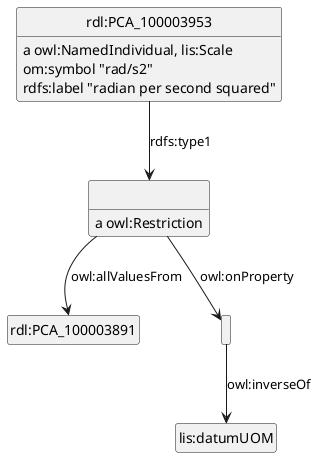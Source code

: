 @startuml
hide empty methods
hide empty attributes
hide circle
skinparam classAttributeIconSize 0
class _r1658327087r0_ as " "
_r1658327087r0_ : a owl:Restriction
class rdl_PCA_100003891 as "rdl:PCA_100003891"
_r1658327087r0_ -down-> rdl_PCA_100003891 : owl:allValuesFrom
class _r1658327087r1_ as " "
_r1658327087r0_ -down-> _r1658327087r1_ : owl:onProperty
class lis_datumUOM as "lis:datumUOM"
_r1658327087r1_ -down-> lis_datumUOM : owl:inverseOf
class rdl_PCA_100003953 as "rdl:PCA_100003953"
rdl_PCA_100003953 : a owl:NamedIndividual, lis:Scale
rdl_PCA_100003953 -down-> _r1658327087r0_ : rdfs:type1
rdl_PCA_100003953 : om:symbol "rad/s2"
rdl_PCA_100003953 : rdfs:label "radian per second squared"
@enduml
